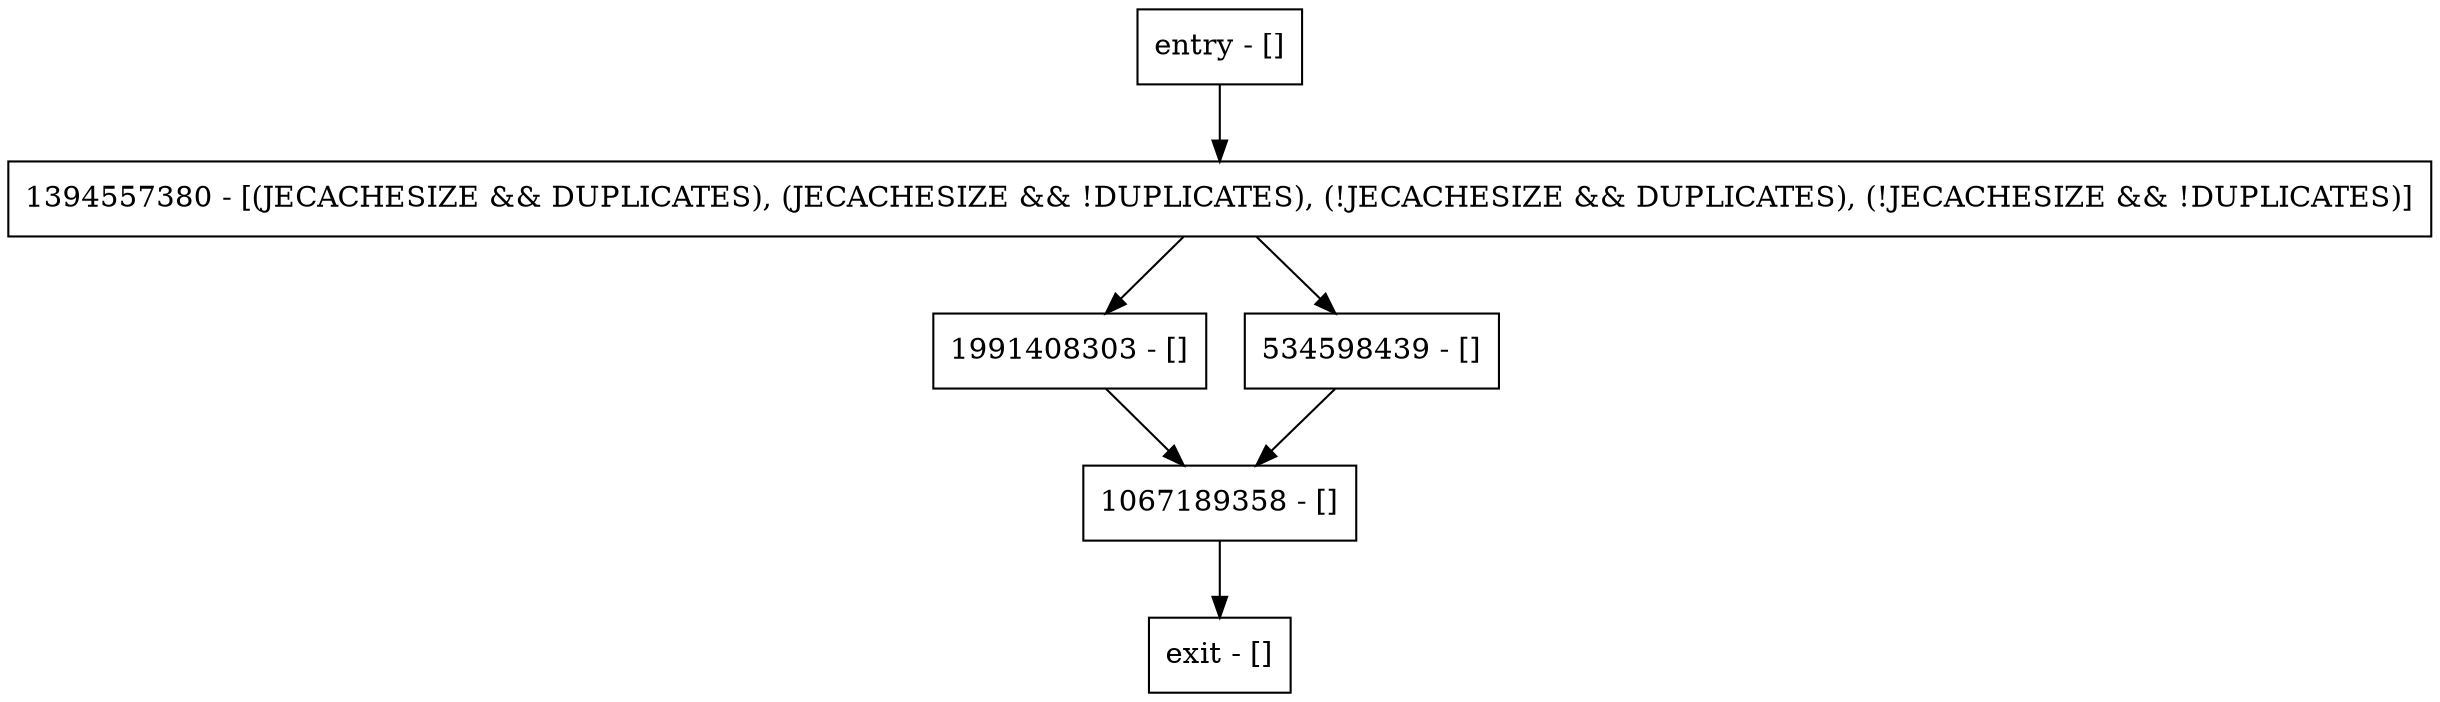 digraph getUtilizationRepairDone {
node [shape=record];
1991408303 [label="1991408303 - []"];
entry [label="entry - []"];
exit [label="exit - []"];
1067189358 [label="1067189358 - []"];
534598439 [label="534598439 - []"];
1394557380 [label="1394557380 - [(JECACHESIZE && DUPLICATES), (JECACHESIZE && !DUPLICATES), (!JECACHESIZE && DUPLICATES), (!JECACHESIZE && !DUPLICATES)]"];
entry;
exit;
1991408303 -> 1067189358;
entry -> 1394557380;
1067189358 -> exit;
534598439 -> 1067189358;
1394557380 -> 1991408303;
1394557380 -> 534598439;
}
